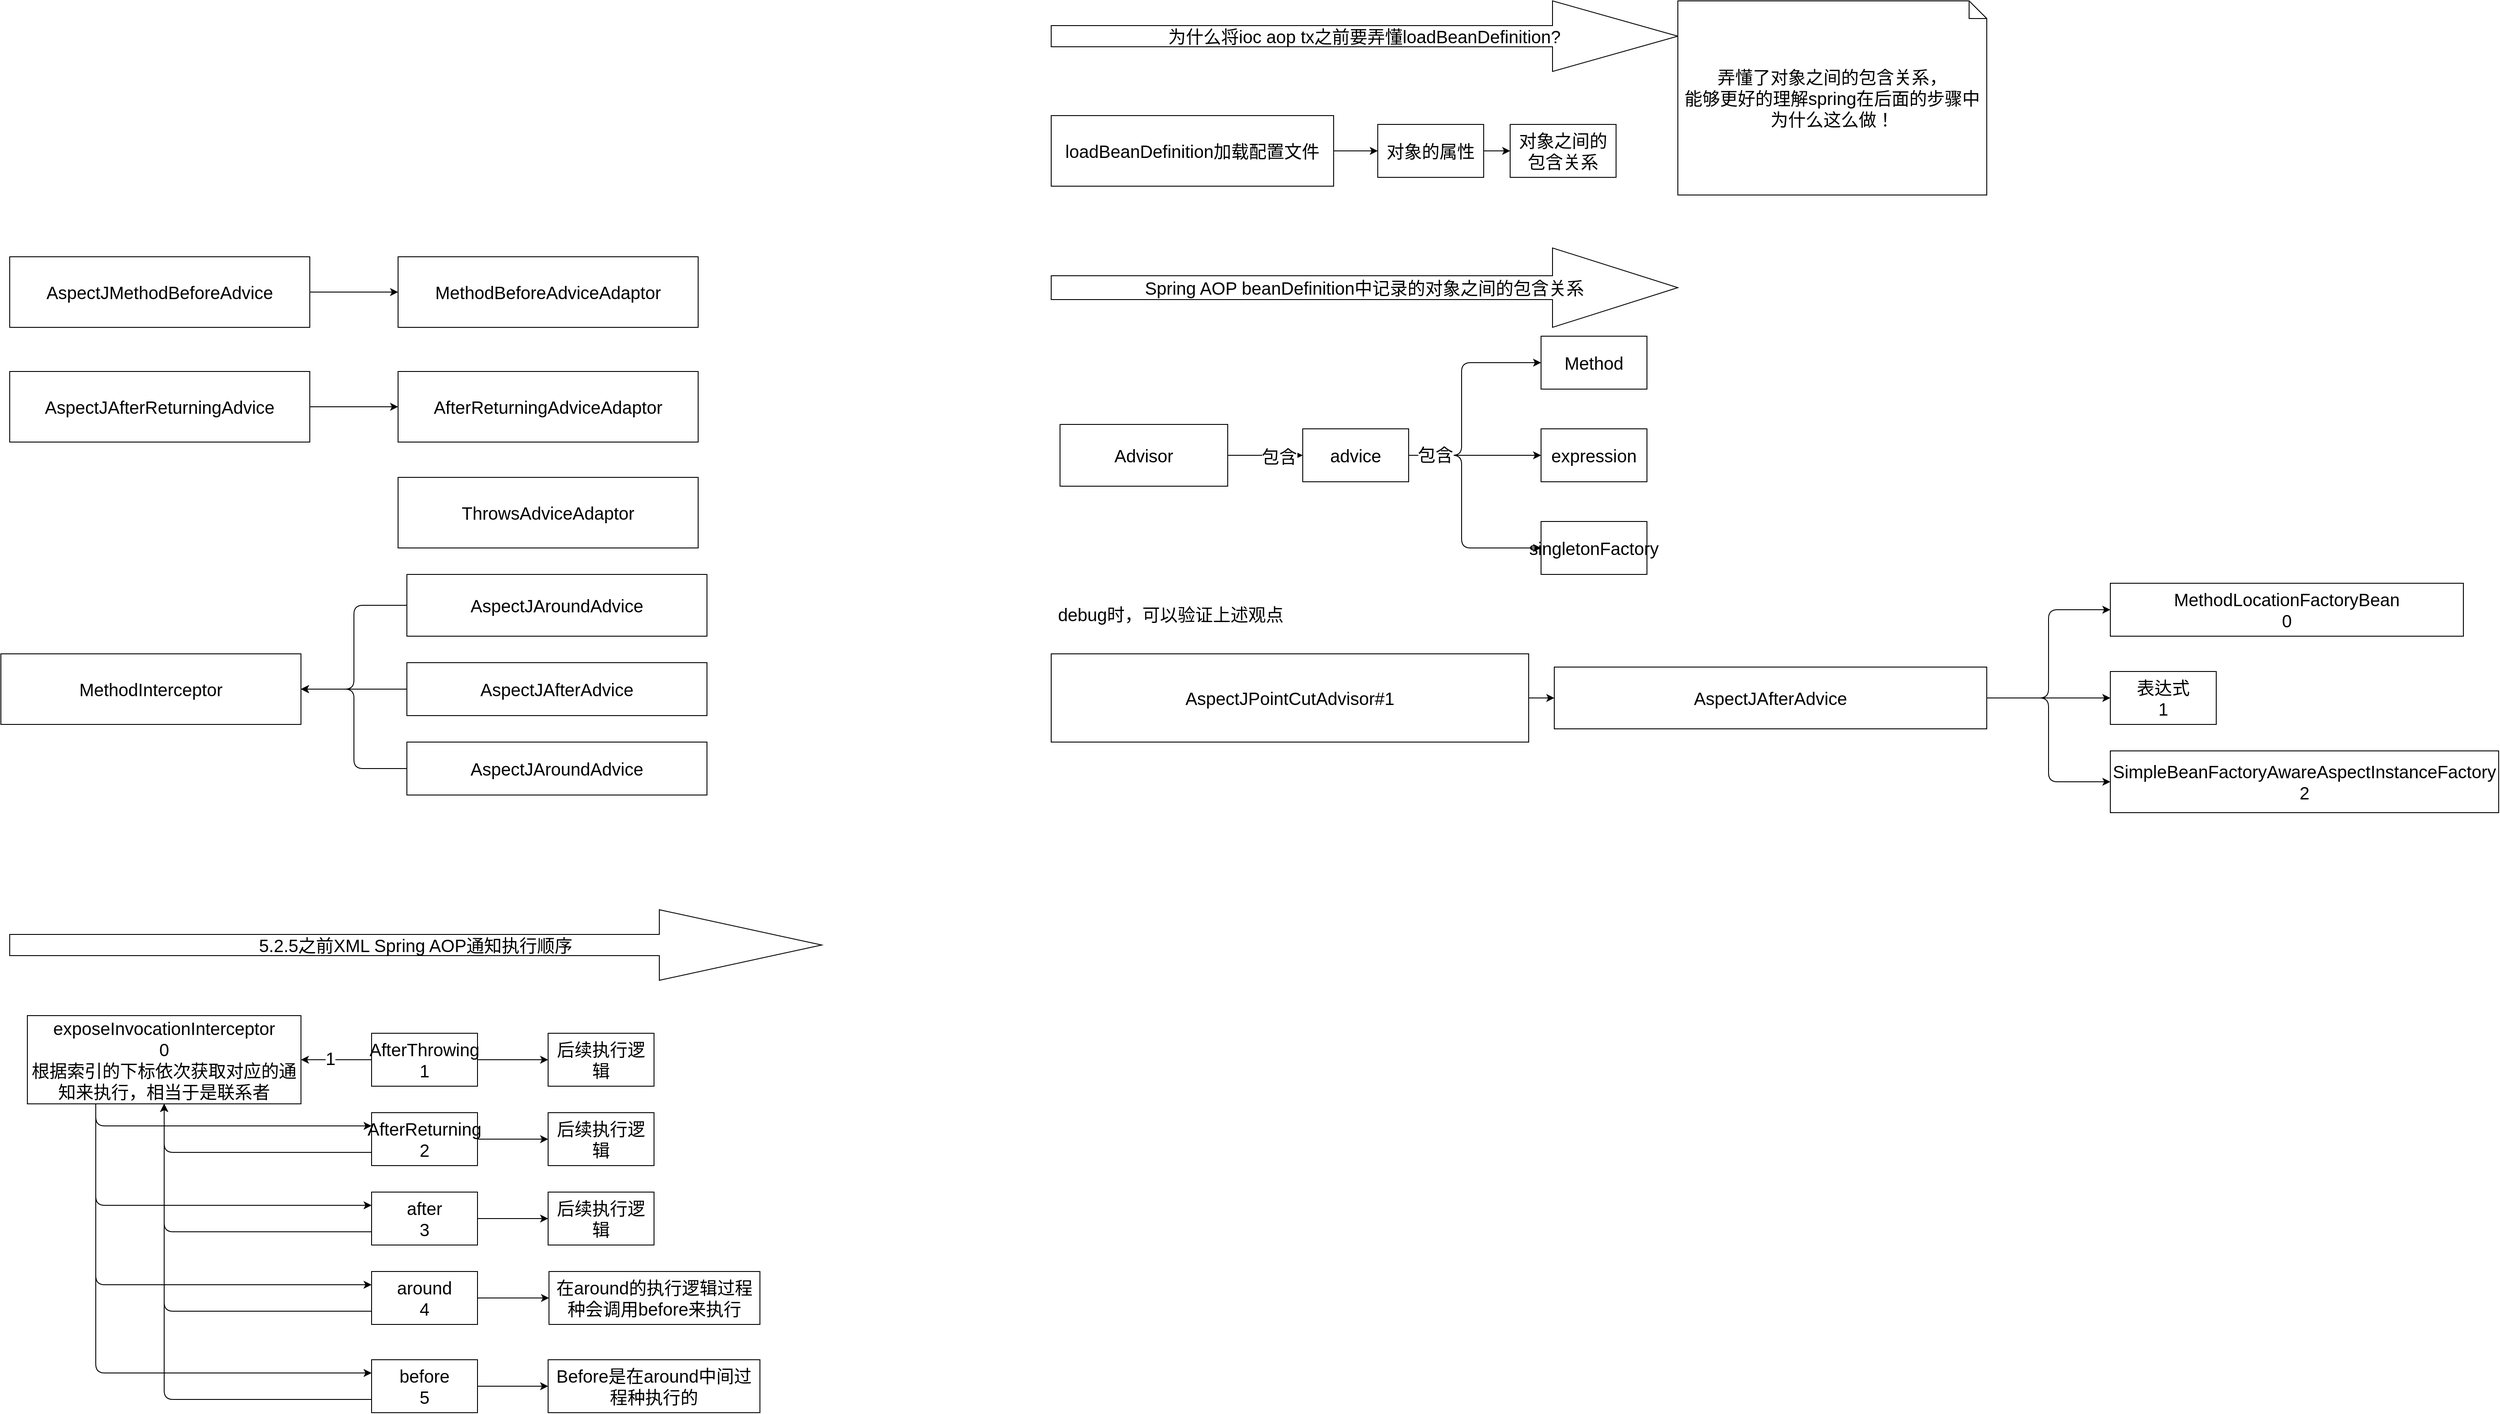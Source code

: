 <mxfile>
    <diagram id="cVBjXVy2VlV7Nv37EaGf" name="Page-1">
        <mxGraphModel dx="1001" dy="752" grid="1" gridSize="10" guides="1" tooltips="1" connect="1" arrows="1" fold="1" page="1" pageScale="1" pageWidth="10000000" pageHeight="10000000" math="0" shadow="0">
            <root>
                <mxCell id="0"/>
                <mxCell id="1" parent="0"/>
                <mxCell id="2" value="MethodBeforeAdviceAdaptor" style="whiteSpace=wrap;html=1;fontSize=20;" vertex="1" parent="1">
                    <mxGeometry x="540" y="330" width="340" height="80" as="geometry"/>
                </mxCell>
                <mxCell id="3" value="AfterReturningAdviceAdaptor" style="whiteSpace=wrap;html=1;fontSize=20;" vertex="1" parent="1">
                    <mxGeometry x="540" y="460" width="340" height="80" as="geometry"/>
                </mxCell>
                <mxCell id="4" value="ThrowsAdviceAdaptor" style="whiteSpace=wrap;html=1;fontSize=20;" vertex="1" parent="1">
                    <mxGeometry x="540" y="580" width="340" height="80" as="geometry"/>
                </mxCell>
                <mxCell id="7" value="MethodInterceptor" style="whiteSpace=wrap;html=1;fontSize=20;" vertex="1" parent="1">
                    <mxGeometry x="90" y="780" width="340" height="80" as="geometry"/>
                </mxCell>
                <mxCell id="21" style="edgeStyle=elbowEdgeStyle;html=1;exitX=0;exitY=0.5;exitDx=0;exitDy=0;entryX=1;entryY=0.5;entryDx=0;entryDy=0;fontSize=20;" edge="1" parent="1" source="8" target="7">
                    <mxGeometry relative="1" as="geometry"/>
                </mxCell>
                <mxCell id="8" value="AspectJAroundAdvice" style="whiteSpace=wrap;html=1;fontSize=20;" vertex="1" parent="1">
                    <mxGeometry x="550" y="690" width="340" height="70" as="geometry"/>
                </mxCell>
                <mxCell id="20" style="edgeStyle=elbowEdgeStyle;html=1;exitX=0;exitY=0.5;exitDx=0;exitDy=0;fontSize=20;" edge="1" parent="1" source="9" target="7">
                    <mxGeometry relative="1" as="geometry"/>
                </mxCell>
                <mxCell id="9" value="AspectJAfterAdvice" style="whiteSpace=wrap;html=1;fontSize=20;" vertex="1" parent="1">
                    <mxGeometry x="550" y="790" width="340" height="60" as="geometry"/>
                </mxCell>
                <mxCell id="22" style="edgeStyle=elbowEdgeStyle;html=1;exitX=0;exitY=0.5;exitDx=0;exitDy=0;fontSize=20;" edge="1" parent="1" source="10" target="7">
                    <mxGeometry relative="1" as="geometry"/>
                </mxCell>
                <mxCell id="10" value="AspectJAroundAdvice" style="whiteSpace=wrap;html=1;fontSize=20;" vertex="1" parent="1">
                    <mxGeometry x="550" y="880" width="340" height="60" as="geometry"/>
                </mxCell>
                <mxCell id="14" value="" style="edgeStyle=none;html=1;fontSize=20;" edge="1" parent="1" source="12" target="2">
                    <mxGeometry relative="1" as="geometry"/>
                </mxCell>
                <mxCell id="12" value="AspectJMethodBeforeAdvice" style="whiteSpace=wrap;html=1;fontSize=20;" vertex="1" parent="1">
                    <mxGeometry x="100" y="330" width="340" height="80" as="geometry"/>
                </mxCell>
                <mxCell id="15" value="" style="edgeStyle=none;html=1;fontSize=20;" edge="1" parent="1" source="13" target="3">
                    <mxGeometry relative="1" as="geometry"/>
                </mxCell>
                <mxCell id="13" value="AspectJAfterReturningAdvice" style="whiteSpace=wrap;html=1;fontSize=20;" vertex="1" parent="1">
                    <mxGeometry x="100" y="460" width="340" height="80" as="geometry"/>
                </mxCell>
                <mxCell id="45" style="edgeStyle=orthogonalEdgeStyle;html=1;exitX=0.25;exitY=1;exitDx=0;exitDy=0;entryX=0;entryY=0.25;entryDx=0;entryDy=0;fontSize=20;" edge="1" parent="1" source="23" target="40">
                    <mxGeometry relative="1" as="geometry"/>
                </mxCell>
                <mxCell id="49" style="edgeStyle=orthogonalEdgeStyle;html=1;exitX=0.25;exitY=1;exitDx=0;exitDy=0;entryX=0;entryY=0.25;entryDx=0;entryDy=0;fontSize=20;" edge="1" parent="1" source="23" target="46">
                    <mxGeometry relative="1" as="geometry"/>
                </mxCell>
                <mxCell id="53" style="edgeStyle=orthogonalEdgeStyle;html=1;exitX=0.25;exitY=1;exitDx=0;exitDy=0;entryX=0;entryY=0.25;entryDx=0;entryDy=0;fontSize=20;" edge="1" parent="1" source="23" target="50">
                    <mxGeometry relative="1" as="geometry"/>
                </mxCell>
                <mxCell id="55" style="edgeStyle=orthogonalEdgeStyle;html=1;exitX=0.25;exitY=1;exitDx=0;exitDy=0;entryX=0;entryY=0.25;entryDx=0;entryDy=0;fontSize=20;" edge="1" parent="1" source="23" target="24">
                    <mxGeometry relative="1" as="geometry"/>
                </mxCell>
                <mxCell id="23" value="exposeInvocationInterceptor&lt;br&gt;0&lt;br&gt;根据索引的下标依次获取对应的通知来执行，相当于是联系者" style="whiteSpace=wrap;html=1;fontSize=20;" vertex="1" parent="1">
                    <mxGeometry x="120" y="1190" width="310" height="100" as="geometry"/>
                </mxCell>
                <mxCell id="37" value="" style="edgeStyle=orthogonalEdgeStyle;html=1;fontSize=20;" edge="1" parent="1" source="24" target="36">
                    <mxGeometry relative="1" as="geometry"/>
                </mxCell>
                <mxCell id="56" style="edgeStyle=orthogonalEdgeStyle;html=1;exitX=0;exitY=0.75;exitDx=0;exitDy=0;entryX=0.5;entryY=1;entryDx=0;entryDy=0;fontSize=20;" edge="1" parent="1" source="24" target="23">
                    <mxGeometry relative="1" as="geometry"/>
                </mxCell>
                <mxCell id="24" value="AfterReturning&lt;br&gt;2" style="whiteSpace=wrap;html=1;fontSize=20;" vertex="1" parent="1">
                    <mxGeometry x="510" y="1300" width="120" height="60" as="geometry"/>
                </mxCell>
                <mxCell id="35" value="" style="edgeStyle=orthogonalEdgeStyle;html=1;fontSize=20;" edge="1" parent="1" source="26" target="34">
                    <mxGeometry relative="1" as="geometry"/>
                </mxCell>
                <mxCell id="57" value="" style="edgeStyle=orthogonalEdgeStyle;html=1;fontSize=20;" edge="1" parent="1" source="26" target="23">
                    <mxGeometry relative="1" as="geometry"/>
                </mxCell>
                <mxCell id="58" value="1" style="edgeLabel;html=1;align=center;verticalAlign=middle;resizable=0;points=[];fontSize=20;" vertex="1" connectable="0" parent="57">
                    <mxGeometry x="0.187" y="-2" relative="1" as="geometry">
                        <mxPoint as="offset"/>
                    </mxGeometry>
                </mxCell>
                <mxCell id="26" value="AfterThrowing&lt;br&gt;1" style="whiteSpace=wrap;html=1;fontSize=20;" vertex="1" parent="1">
                    <mxGeometry x="510" y="1210" width="120" height="60" as="geometry"/>
                </mxCell>
                <mxCell id="27" value="5.2.5之前XML Spring AOP通知执行顺序" style="shape=singleArrow;whiteSpace=wrap;html=1;fontSize=20;" vertex="1" parent="1">
                    <mxGeometry x="100" y="1070" width="920" height="80" as="geometry"/>
                </mxCell>
                <mxCell id="34" value="后续执行逻辑" style="whiteSpace=wrap;html=1;fontSize=20;" vertex="1" parent="1">
                    <mxGeometry x="710" y="1210" width="120" height="60" as="geometry"/>
                </mxCell>
                <mxCell id="36" value="&lt;span&gt;后续执行逻辑&lt;/span&gt;" style="whiteSpace=wrap;html=1;fontSize=20;" vertex="1" parent="1">
                    <mxGeometry x="710" y="1300" width="120" height="60" as="geometry"/>
                </mxCell>
                <mxCell id="42" style="edgeStyle=orthogonalEdgeStyle;html=1;exitX=0;exitY=0.75;exitDx=0;exitDy=0;entryX=0.5;entryY=1;entryDx=0;entryDy=0;fontSize=20;" edge="1" parent="1" source="40" target="23">
                    <mxGeometry relative="1" as="geometry"/>
                </mxCell>
                <mxCell id="62" value="" style="edgeStyle=orthogonalEdgeStyle;html=1;fontSize=20;" edge="1" parent="1" source="40" target="59">
                    <mxGeometry relative="1" as="geometry"/>
                </mxCell>
                <mxCell id="40" value="after&lt;br&gt;3" style="whiteSpace=wrap;html=1;fontSize=20;" vertex="1" parent="1">
                    <mxGeometry x="510" y="1390" width="120" height="60" as="geometry"/>
                </mxCell>
                <mxCell id="48" style="edgeStyle=orthogonalEdgeStyle;html=1;exitX=0;exitY=0.75;exitDx=0;exitDy=0;entryX=0.5;entryY=1;entryDx=0;entryDy=0;fontSize=20;" edge="1" parent="1" source="46" target="23">
                    <mxGeometry relative="1" as="geometry"/>
                </mxCell>
                <mxCell id="63" value="" style="edgeStyle=orthogonalEdgeStyle;html=1;fontSize=20;" edge="1" parent="1" source="46" target="60">
                    <mxGeometry relative="1" as="geometry"/>
                </mxCell>
                <mxCell id="46" value="around&lt;br&gt;4" style="whiteSpace=wrap;html=1;fontSize=20;" vertex="1" parent="1">
                    <mxGeometry x="510" y="1480" width="120" height="60" as="geometry"/>
                </mxCell>
                <mxCell id="54" style="edgeStyle=orthogonalEdgeStyle;html=1;exitX=0;exitY=0.75;exitDx=0;exitDy=0;fontSize=20;" edge="1" parent="1" source="50" target="23">
                    <mxGeometry relative="1" as="geometry"/>
                </mxCell>
                <mxCell id="64" value="" style="edgeStyle=orthogonalEdgeStyle;html=1;fontSize=20;" edge="1" parent="1" source="50" target="61">
                    <mxGeometry relative="1" as="geometry"/>
                </mxCell>
                <mxCell id="50" value="before&lt;br&gt;5" style="whiteSpace=wrap;html=1;fontSize=20;" vertex="1" parent="1">
                    <mxGeometry x="510" y="1580" width="120" height="60" as="geometry"/>
                </mxCell>
                <mxCell id="59" value="&lt;span&gt;后续执行逻辑&lt;/span&gt;" style="whiteSpace=wrap;html=1;fontSize=20;" vertex="1" parent="1">
                    <mxGeometry x="710" y="1390" width="120" height="60" as="geometry"/>
                </mxCell>
                <mxCell id="60" value="在around的执行逻辑过程种会调用before来执行" style="whiteSpace=wrap;html=1;fontSize=20;" vertex="1" parent="1">
                    <mxGeometry x="711" y="1480" width="239" height="60" as="geometry"/>
                </mxCell>
                <mxCell id="61" value="&lt;span&gt;Before是在around中间过程种执行的&lt;/span&gt;" style="whiteSpace=wrap;html=1;fontSize=20;" vertex="1" parent="1">
                    <mxGeometry x="710" y="1580" width="240" height="60" as="geometry"/>
                </mxCell>
                <mxCell id="67" value="" style="edgeStyle=orthogonalEdgeStyle;html=1;fontSize=20;" edge="1" parent="1" source="65" target="66">
                    <mxGeometry relative="1" as="geometry"/>
                </mxCell>
                <mxCell id="75" value="包含" style="edgeLabel;html=1;align=center;verticalAlign=middle;resizable=0;points=[];fontSize=20;" vertex="1" connectable="0" parent="67">
                    <mxGeometry x="0.357" y="-1" relative="1" as="geometry">
                        <mxPoint as="offset"/>
                    </mxGeometry>
                </mxCell>
                <mxCell id="65" value="Advisor" style="whiteSpace=wrap;html=1;fontSize=20;" vertex="1" parent="1">
                    <mxGeometry x="1290" y="520" width="190" height="70" as="geometry"/>
                </mxCell>
                <mxCell id="69" value="" style="edgeStyle=elbowEdgeStyle;html=1;fontSize=20;" edge="1" parent="1" target="68">
                    <mxGeometry relative="1" as="geometry">
                        <mxPoint x="1655" y="555" as="sourcePoint"/>
                    </mxGeometry>
                </mxCell>
                <mxCell id="71" value="" style="edgeStyle=elbowEdgeStyle;html=1;fontSize=20;" edge="1" parent="1" target="70">
                    <mxGeometry relative="1" as="geometry">
                        <mxPoint x="1655" y="555" as="sourcePoint"/>
                    </mxGeometry>
                </mxCell>
                <mxCell id="73" style="edgeStyle=elbowEdgeStyle;html=1;exitX=1;exitY=0.5;exitDx=0;exitDy=0;fontSize=20;" edge="1" parent="1" target="72">
                    <mxGeometry relative="1" as="geometry">
                        <mxPoint x="1655" y="555" as="sourcePoint"/>
                    </mxGeometry>
                </mxCell>
                <mxCell id="76" value="包含" style="edgeLabel;html=1;align=center;verticalAlign=middle;resizable=0;points=[];fontSize=20;" vertex="1" connectable="0" parent="73">
                    <mxGeometry x="-0.579" y="1" relative="1" as="geometry">
                        <mxPoint as="offset"/>
                    </mxGeometry>
                </mxCell>
                <mxCell id="66" value="advice" style="whiteSpace=wrap;html=1;fontSize=20;" vertex="1" parent="1">
                    <mxGeometry x="1565" y="525" width="120" height="60" as="geometry"/>
                </mxCell>
                <mxCell id="68" value="Method" style="whiteSpace=wrap;html=1;fontSize=20;" vertex="1" parent="1">
                    <mxGeometry x="1835" y="420" width="120" height="60" as="geometry"/>
                </mxCell>
                <mxCell id="70" value="expression" style="whiteSpace=wrap;html=1;fontSize=20;" vertex="1" parent="1">
                    <mxGeometry x="1835" y="525" width="120" height="60" as="geometry"/>
                </mxCell>
                <mxCell id="72" value="singletonFactory" style="whiteSpace=wrap;html=1;fontSize=20;" vertex="1" parent="1">
                    <mxGeometry x="1835" y="630" width="120" height="60" as="geometry"/>
                </mxCell>
                <mxCell id="74" value="Spring AOP beanDefinition中记录的对象之间的包含关系" style="shape=singleArrow;whiteSpace=wrap;html=1;fontSize=20;" vertex="1" parent="1">
                    <mxGeometry x="1280" y="320" width="710" height="90" as="geometry"/>
                </mxCell>
                <mxCell id="79" value="" style="edgeStyle=elbowEdgeStyle;html=1;fontSize=20;" edge="1" parent="1" source="77" target="78">
                    <mxGeometry relative="1" as="geometry"/>
                </mxCell>
                <mxCell id="77" value="loadBeanDefinition加载配置文件" style="whiteSpace=wrap;html=1;fontSize=20;" vertex="1" parent="1">
                    <mxGeometry x="1280" y="170" width="320" height="80" as="geometry"/>
                </mxCell>
                <mxCell id="81" value="" style="edgeStyle=elbowEdgeStyle;html=1;fontSize=20;" edge="1" parent="1" source="78" target="80">
                    <mxGeometry relative="1" as="geometry"/>
                </mxCell>
                <mxCell id="78" value="对象的属性" style="whiteSpace=wrap;html=1;fontSize=20;" vertex="1" parent="1">
                    <mxGeometry x="1650" y="180" width="120" height="60" as="geometry"/>
                </mxCell>
                <mxCell id="80" value="对象之间的包含关系" style="whiteSpace=wrap;html=1;fontSize=20;" vertex="1" parent="1">
                    <mxGeometry x="1800" y="180" width="120" height="60" as="geometry"/>
                </mxCell>
                <mxCell id="82" value="为什么将ioc aop tx之前要弄懂loadBeanDefinition?" style="shape=singleArrow;whiteSpace=wrap;html=1;fontSize=20;" vertex="1" parent="1">
                    <mxGeometry x="1280" y="40" width="710" height="80" as="geometry"/>
                </mxCell>
                <mxCell id="83" value="弄懂了对象之间的包含关系，&lt;br&gt;能够更好的理解spring在后面的步骤中为什么这么做！" style="shape=note;size=20;whiteSpace=wrap;html=1;fontSize=20;" vertex="1" parent="1">
                    <mxGeometry x="1990" y="40" width="350" height="220" as="geometry"/>
                </mxCell>
                <mxCell id="86" value="" style="edgeStyle=elbowEdgeStyle;html=1;fontSize=20;" edge="1" parent="1" source="84" target="85">
                    <mxGeometry relative="1" as="geometry"/>
                </mxCell>
                <mxCell id="84" value="AspectJPointCutAdvisor#1" style="whiteSpace=wrap;html=1;fontSize=20;" vertex="1" parent="1">
                    <mxGeometry x="1280" y="780" width="541" height="100" as="geometry"/>
                </mxCell>
                <mxCell id="88" value="" style="edgeStyle=elbowEdgeStyle;html=1;fontSize=20;" edge="1" parent="1" source="85" target="87">
                    <mxGeometry relative="1" as="geometry"/>
                </mxCell>
                <mxCell id="91" style="edgeStyle=elbowEdgeStyle;html=1;exitX=1;exitY=0.5;exitDx=0;exitDy=0;entryX=0;entryY=0.5;entryDx=0;entryDy=0;fontSize=20;" edge="1" parent="1" source="85" target="89">
                    <mxGeometry relative="1" as="geometry"/>
                </mxCell>
                <mxCell id="92" style="edgeStyle=elbowEdgeStyle;html=1;exitX=1;exitY=0.5;exitDx=0;exitDy=0;fontSize=20;" edge="1" parent="1" source="85" target="90">
                    <mxGeometry relative="1" as="geometry"/>
                </mxCell>
                <mxCell id="85" value="AspectJAfterAdvice" style="whiteSpace=wrap;html=1;fontSize=20;" vertex="1" parent="1">
                    <mxGeometry x="1850" y="795" width="490" height="70" as="geometry"/>
                </mxCell>
                <mxCell id="87" value="MethodLocationFactoryBean&lt;br&gt;0" style="whiteSpace=wrap;html=1;fontSize=20;" vertex="1" parent="1">
                    <mxGeometry x="2480" y="700" width="400" height="60" as="geometry"/>
                </mxCell>
                <mxCell id="89" value="表达式&lt;br&gt;1" style="whiteSpace=wrap;html=1;fontSize=20;" vertex="1" parent="1">
                    <mxGeometry x="2480" y="800" width="120" height="60" as="geometry"/>
                </mxCell>
                <mxCell id="90" value="SimpleBeanFactoryAwareAspectInstanceFactory&lt;br&gt;2" style="whiteSpace=wrap;html=1;fontSize=20;" vertex="1" parent="1">
                    <mxGeometry x="2480" y="890" width="440" height="70" as="geometry"/>
                </mxCell>
                <mxCell id="94" value="debug时，可以验证上述观点" style="text;html=1;align=center;verticalAlign=middle;resizable=0;points=[];autosize=1;strokeColor=none;fillColor=none;fontSize=20;" vertex="1" parent="1">
                    <mxGeometry x="1280" y="720" width="270" height="30" as="geometry"/>
                </mxCell>
            </root>
        </mxGraphModel>
    </diagram>
</mxfile>
